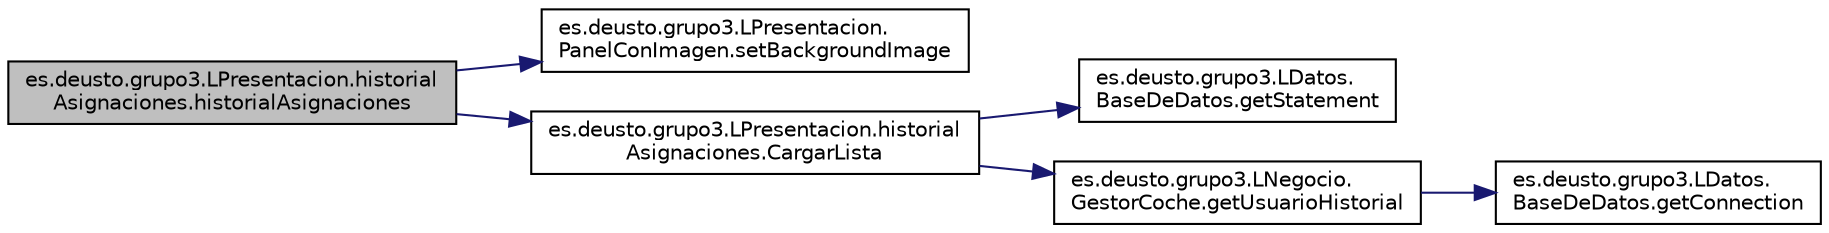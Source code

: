 digraph "es.deusto.grupo3.LPresentacion.historialAsignaciones.historialAsignaciones"
{
  edge [fontname="Helvetica",fontsize="10",labelfontname="Helvetica",labelfontsize="10"];
  node [fontname="Helvetica",fontsize="10",shape=record];
  rankdir="LR";
  Node0 [label="es.deusto.grupo3.LPresentacion.historial\lAsignaciones.historialAsignaciones",height=0.2,width=0.4,color="black", fillcolor="grey75", style="filled", fontcolor="black"];
  Node0 -> Node1 [color="midnightblue",fontsize="10",style="solid",fontname="Helvetica"];
  Node1 [label="es.deusto.grupo3.LPresentacion.\lPanelConImagen.setBackgroundImage",height=0.2,width=0.4,color="black", fillcolor="white", style="filled",URL="$classes_1_1deusto_1_1grupo3_1_1_l_presentacion_1_1_panel_con_imagen.html#ab3772929185a00e0461be8ee081f2a40"];
  Node0 -> Node2 [color="midnightblue",fontsize="10",style="solid",fontname="Helvetica"];
  Node2 [label="es.deusto.grupo3.LPresentacion.historial\lAsignaciones.CargarLista",height=0.2,width=0.4,color="black", fillcolor="white", style="filled",URL="$classes_1_1deusto_1_1grupo3_1_1_l_presentacion_1_1historial_asignaciones.html#a0ed5fe0944fec4cb87f9c6a37322f085"];
  Node2 -> Node3 [color="midnightblue",fontsize="10",style="solid",fontname="Helvetica"];
  Node3 [label="es.deusto.grupo3.LDatos.\lBaseDeDatos.getStatement",height=0.2,width=0.4,color="black", fillcolor="white", style="filled",URL="$classes_1_1deusto_1_1grupo3_1_1_l_datos_1_1_base_de_datos.html#a9657b1feb4c9852ab9d5f438239cb7b4"];
  Node2 -> Node4 [color="midnightblue",fontsize="10",style="solid",fontname="Helvetica"];
  Node4 [label="es.deusto.grupo3.LNegocio.\lGestorCoche.getUsuarioHistorial",height=0.2,width=0.4,color="black", fillcolor="white", style="filled",URL="$classes_1_1deusto_1_1grupo3_1_1_l_negocio_1_1_gestor_coche.html#a1e5cc3a582a77a2de37ef1be311bb172"];
  Node4 -> Node5 [color="midnightblue",fontsize="10",style="solid",fontname="Helvetica"];
  Node5 [label="es.deusto.grupo3.LDatos.\lBaseDeDatos.getConnection",height=0.2,width=0.4,color="black", fillcolor="white", style="filled",URL="$classes_1_1deusto_1_1grupo3_1_1_l_datos_1_1_base_de_datos.html#a1c5069726bf3121d34bd186fd6f76972"];
}
